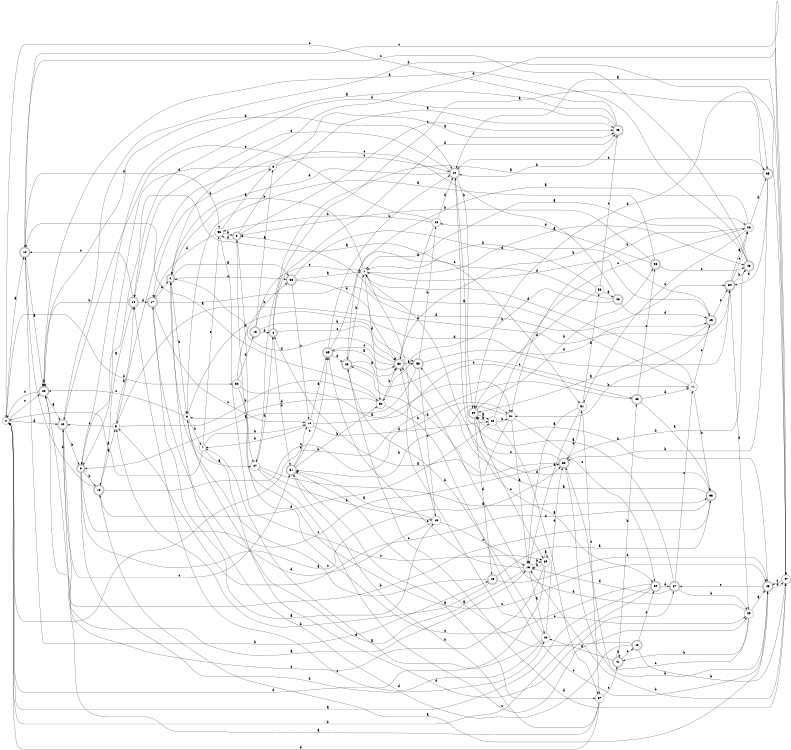 digraph n48_7 {
__start0 [label="" shape="none"];

rankdir=LR;
size="8,5";

s0 [style="filled", color="black", fillcolor="white" shape="circle", label="0"];
s1 [style="filled", color="black", fillcolor="white" shape="circle", label="1"];
s2 [style="rounded,filled", color="black", fillcolor="white" shape="doublecircle", label="2"];
s3 [style="rounded,filled", color="black", fillcolor="white" shape="doublecircle", label="3"];
s4 [style="rounded,filled", color="black", fillcolor="white" shape="doublecircle", label="4"];
s5 [style="filled", color="black", fillcolor="white" shape="circle", label="5"];
s6 [style="rounded,filled", color="black", fillcolor="white" shape="doublecircle", label="6"];
s7 [style="filled", color="black", fillcolor="white" shape="circle", label="7"];
s8 [style="filled", color="black", fillcolor="white" shape="circle", label="8"];
s9 [style="filled", color="black", fillcolor="white" shape="circle", label="9"];
s10 [style="rounded,filled", color="black", fillcolor="white" shape="doublecircle", label="10"];
s11 [style="filled", color="black", fillcolor="white" shape="circle", label="11"];
s12 [style="filled", color="black", fillcolor="white" shape="circle", label="12"];
s13 [style="rounded,filled", color="black", fillcolor="white" shape="doublecircle", label="13"];
s14 [style="rounded,filled", color="black", fillcolor="white" shape="doublecircle", label="14"];
s15 [style="filled", color="black", fillcolor="white" shape="circle", label="15"];
s16 [style="filled", color="black", fillcolor="white" shape="circle", label="16"];
s17 [style="rounded,filled", color="black", fillcolor="white" shape="doublecircle", label="17"];
s18 [style="rounded,filled", color="black", fillcolor="white" shape="doublecircle", label="18"];
s19 [style="rounded,filled", color="black", fillcolor="white" shape="doublecircle", label="19"];
s20 [style="rounded,filled", color="black", fillcolor="white" shape="doublecircle", label="20"];
s21 [style="filled", color="black", fillcolor="white" shape="circle", label="21"];
s22 [style="filled", color="black", fillcolor="white" shape="circle", label="22"];
s23 [style="rounded,filled", color="black", fillcolor="white" shape="doublecircle", label="23"];
s24 [style="rounded,filled", color="black", fillcolor="white" shape="doublecircle", label="24"];
s25 [style="filled", color="black", fillcolor="white" shape="circle", label="25"];
s26 [style="filled", color="black", fillcolor="white" shape="circle", label="26"];
s27 [style="filled", color="black", fillcolor="white" shape="circle", label="27"];
s28 [style="rounded,filled", color="black", fillcolor="white" shape="doublecircle", label="28"];
s29 [style="rounded,filled", color="black", fillcolor="white" shape="doublecircle", label="29"];
s30 [style="rounded,filled", color="black", fillcolor="white" shape="doublecircle", label="30"];
s31 [style="rounded,filled", color="black", fillcolor="white" shape="doublecircle", label="31"];
s32 [style="filled", color="black", fillcolor="white" shape="circle", label="32"];
s33 [style="rounded,filled", color="black", fillcolor="white" shape="doublecircle", label="33"];
s34 [style="rounded,filled", color="black", fillcolor="white" shape="doublecircle", label="34"];
s35 [style="rounded,filled", color="black", fillcolor="white" shape="doublecircle", label="35"];
s36 [style="rounded,filled", color="black", fillcolor="white" shape="doublecircle", label="36"];
s37 [style="rounded,filled", color="black", fillcolor="white" shape="doublecircle", label="37"];
s38 [style="rounded,filled", color="black", fillcolor="white" shape="doublecircle", label="38"];
s39 [style="filled", color="black", fillcolor="white" shape="circle", label="39"];
s40 [style="rounded,filled", color="black", fillcolor="white" shape="doublecircle", label="40"];
s41 [style="rounded,filled", color="black", fillcolor="white" shape="doublecircle", label="41"];
s42 [style="filled", color="black", fillcolor="white" shape="circle", label="42"];
s43 [style="rounded,filled", color="black", fillcolor="white" shape="doublecircle", label="43"];
s44 [style="filled", color="black", fillcolor="white" shape="circle", label="44"];
s45 [style="rounded,filled", color="black", fillcolor="white" shape="doublecircle", label="45"];
s46 [style="rounded,filled", color="black", fillcolor="white" shape="doublecircle", label="46"];
s47 [style="filled", color="black", fillcolor="white" shape="circle", label="47"];
s48 [style="rounded,filled", color="black", fillcolor="white" shape="doublecircle", label="48"];
s49 [style="rounded,filled", color="black", fillcolor="white" shape="doublecircle", label="49"];
s50 [style="rounded,filled", color="black", fillcolor="white" shape="doublecircle", label="50"];
s51 [style="filled", color="black", fillcolor="white" shape="circle", label="51"];
s52 [style="filled", color="black", fillcolor="white" shape="circle", label="52"];
s53 [style="filled", color="black", fillcolor="white" shape="circle", label="53"];
s54 [style="rounded,filled", color="black", fillcolor="white" shape="doublecircle", label="54"];
s55 [style="rounded,filled", color="black", fillcolor="white" shape="doublecircle", label="55"];
s56 [style="filled", color="black", fillcolor="white" shape="circle", label="56"];
s57 [style="filled", color="black", fillcolor="white" shape="circle", label="57"];
s58 [style="rounded,filled", color="black", fillcolor="white" shape="doublecircle", label="58"];
s59 [style="rounded,filled", color="black", fillcolor="white" shape="doublecircle", label="59"];
s0 -> s10 [label="a"];
s0 -> s32 [label="b"];
s0 -> s20 [label="c"];
s0 -> s40 [label="d"];
s1 -> s48 [label="a"];
s1 -> s2 [label="b"];
s1 -> s25 [label="c"];
s1 -> s52 [label="d"];
s2 -> s36 [label="a"];
s2 -> s9 [label="b"];
s2 -> s36 [label="c"];
s2 -> s47 [label="d"];
s3 -> s43 [label="a"];
s3 -> s27 [label="b"];
s3 -> s43 [label="c"];
s3 -> s53 [label="d"];
s4 -> s55 [label="a"];
s4 -> s31 [label="b"];
s4 -> s50 [label="c"];
s4 -> s43 [label="d"];
s5 -> s14 [label="a"];
s5 -> s52 [label="b"];
s5 -> s40 [label="c"];
s5 -> s34 [label="d"];
s6 -> s30 [label="a"];
s6 -> s18 [label="b"];
s6 -> s30 [label="c"];
s6 -> s42 [label="d"];
s7 -> s0 [label="a"];
s7 -> s12 [label="b"];
s7 -> s53 [label="c"];
s7 -> s37 [label="d"];
s8 -> s43 [label="a"];
s8 -> s17 [label="b"];
s8 -> s24 [label="c"];
s8 -> s6 [label="d"];
s9 -> s27 [label="a"];
s9 -> s7 [label="b"];
s9 -> s20 [label="c"];
s9 -> s34 [label="d"];
s10 -> s20 [label="a"];
s10 -> s49 [label="b"];
s10 -> s47 [label="c"];
s10 -> s53 [label="d"];
s11 -> s3 [label="a"];
s11 -> s33 [label="b"];
s11 -> s29 [label="c"];
s11 -> s1 [label="d"];
s12 -> s35 [label="a"];
s12 -> s7 [label="b"];
s12 -> s28 [label="c"];
s12 -> s22 [label="d"];
s13 -> s8 [label="a"];
s13 -> s58 [label="b"];
s13 -> s1 [label="c"];
s13 -> s4 [label="d"];
s14 -> s18 [label="a"];
s14 -> s20 [label="b"];
s14 -> s10 [label="c"];
s14 -> s17 [label="d"];
s15 -> s31 [label="a"];
s15 -> s50 [label="b"];
s15 -> s16 [label="c"];
s15 -> s17 [label="d"];
s16 -> s42 [label="a"];
s16 -> s39 [label="b"];
s16 -> s35 [label="c"];
s16 -> s9 [label="d"];
s17 -> s15 [label="a"];
s17 -> s2 [label="b"];
s17 -> s12 [label="c"];
s17 -> s34 [label="d"];
s18 -> s5 [label="a"];
s18 -> s10 [label="b"];
s18 -> s21 [label="c"];
s18 -> s22 [label="d"];
s19 -> s31 [label="a"];
s19 -> s47 [label="b"];
s19 -> s54 [label="c"];
s19 -> s2 [label="d"];
s20 -> s40 [label="a"];
s20 -> s20 [label="b"];
s20 -> s0 [label="c"];
s20 -> s24 [label="d"];
s21 -> s16 [label="a"];
s21 -> s31 [label="b"];
s21 -> s54 [label="c"];
s21 -> s23 [label="d"];
s22 -> s59 [label="a"];
s22 -> s21 [label="b"];
s22 -> s26 [label="c"];
s22 -> s57 [label="d"];
s23 -> s50 [label="a"];
s23 -> s1 [label="b"];
s23 -> s11 [label="c"];
s23 -> s47 [label="d"];
s24 -> s54 [label="a"];
s24 -> s59 [label="b"];
s24 -> s14 [label="c"];
s24 -> s2 [label="d"];
s25 -> s45 [label="a"];
s25 -> s41 [label="b"];
s25 -> s30 [label="c"];
s25 -> s50 [label="d"];
s26 -> s23 [label="a"];
s26 -> s21 [label="b"];
s26 -> s51 [label="c"];
s26 -> s55 [label="d"];
s27 -> s33 [label="a"];
s27 -> s15 [label="b"];
s27 -> s25 [label="c"];
s27 -> s4 [label="d"];
s28 -> s33 [label="a"];
s28 -> s0 [label="b"];
s28 -> s38 [label="c"];
s28 -> s11 [label="d"];
s29 -> s59 [label="a"];
s29 -> s21 [label="b"];
s29 -> s34 [label="c"];
s29 -> s1 [label="d"];
s30 -> s4 [label="a"];
s30 -> s45 [label="b"];
s30 -> s24 [label="c"];
s30 -> s51 [label="d"];
s31 -> s57 [label="a"];
s31 -> s52 [label="b"];
s31 -> s35 [label="c"];
s31 -> s12 [label="d"];
s32 -> s21 [label="a"];
s32 -> s36 [label="b"];
s32 -> s45 [label="c"];
s32 -> s13 [label="d"];
s33 -> s58 [label="a"];
s33 -> s40 [label="b"];
s33 -> s5 [label="c"];
s33 -> s1 [label="d"];
s34 -> s26 [label="a"];
s34 -> s48 [label="b"];
s34 -> s26 [label="c"];
s34 -> s25 [label="d"];
s35 -> s50 [label="a"];
s35 -> s24 [label="b"];
s35 -> s51 [label="c"];
s35 -> s23 [label="d"];
s36 -> s1 [label="a"];
s36 -> s50 [label="b"];
s36 -> s12 [label="c"];
s36 -> s29 [label="d"];
s37 -> s59 [label="a"];
s37 -> s25 [label="b"];
s37 -> s11 [label="c"];
s37 -> s16 [label="d"];
s38 -> s9 [label="a"];
s38 -> s3 [label="b"];
s38 -> s48 [label="c"];
s38 -> s44 [label="d"];
s39 -> s39 [label="a"];
s39 -> s16 [label="b"];
s39 -> s20 [label="c"];
s39 -> s0 [label="d"];
s40 -> s16 [label="a"];
s40 -> s6 [label="b"];
s40 -> s31 [label="c"];
s40 -> s55 [label="d"];
s41 -> s42 [label="a"];
s41 -> s28 [label="b"];
s41 -> s19 [label="c"];
s41 -> s41 [label="d"];
s42 -> s7 [label="a"];
s42 -> s23 [label="b"];
s42 -> s14 [label="c"];
s42 -> s30 [label="d"];
s43 -> s6 [label="a"];
s43 -> s24 [label="b"];
s43 -> s0 [label="c"];
s43 -> s14 [label="d"];
s44 -> s50 [label="a"];
s44 -> s53 [label="b"];
s44 -> s40 [label="c"];
s44 -> s24 [label="d"];
s45 -> s18 [label="a"];
s45 -> s59 [label="b"];
s45 -> s37 [label="c"];
s45 -> s47 [label="d"];
s46 -> s6 [label="a"];
s46 -> s52 [label="b"];
s46 -> s5 [label="c"];
s46 -> s29 [label="d"];
s47 -> s24 [label="a"];
s47 -> s16 [label="b"];
s47 -> s45 [label="c"];
s47 -> s59 [label="d"];
s48 -> s1 [label="a"];
s48 -> s30 [label="b"];
s48 -> s10 [label="c"];
s48 -> s20 [label="d"];
s49 -> s33 [label="a"];
s49 -> s5 [label="b"];
s49 -> s2 [label="c"];
s49 -> s45 [label="d"];
s50 -> s58 [label="a"];
s50 -> s26 [label="b"];
s50 -> s35 [label="c"];
s50 -> s2 [label="d"];
s51 -> s16 [label="a"];
s51 -> s56 [label="b"];
s51 -> s57 [label="c"];
s51 -> s16 [label="d"];
s52 -> s10 [label="a"];
s52 -> s50 [label="b"];
s52 -> s45 [label="c"];
s52 -> s9 [label="d"];
s53 -> s8 [label="a"];
s53 -> s3 [label="b"];
s53 -> s39 [label="c"];
s53 -> s17 [label="d"];
s54 -> s0 [label="a"];
s54 -> s0 [label="b"];
s54 -> s3 [label="c"];
s54 -> s37 [label="d"];
s55 -> s27 [label="a"];
s55 -> s30 [label="b"];
s55 -> s24 [label="c"];
s55 -> s34 [label="d"];
s56 -> s46 [label="a"];
s56 -> s1 [label="b"];
s56 -> s43 [label="c"];
s56 -> s59 [label="d"];
s57 -> s20 [label="a"];
s57 -> s31 [label="b"];
s57 -> s41 [label="c"];
s57 -> s0 [label="d"];
s58 -> s6 [label="a"];
s58 -> s44 [label="b"];
s58 -> s15 [label="c"];
s58 -> s29 [label="d"];
s59 -> s22 [label="a"];
s59 -> s38 [label="b"];
s59 -> s39 [label="c"];
s59 -> s49 [label="d"];

}